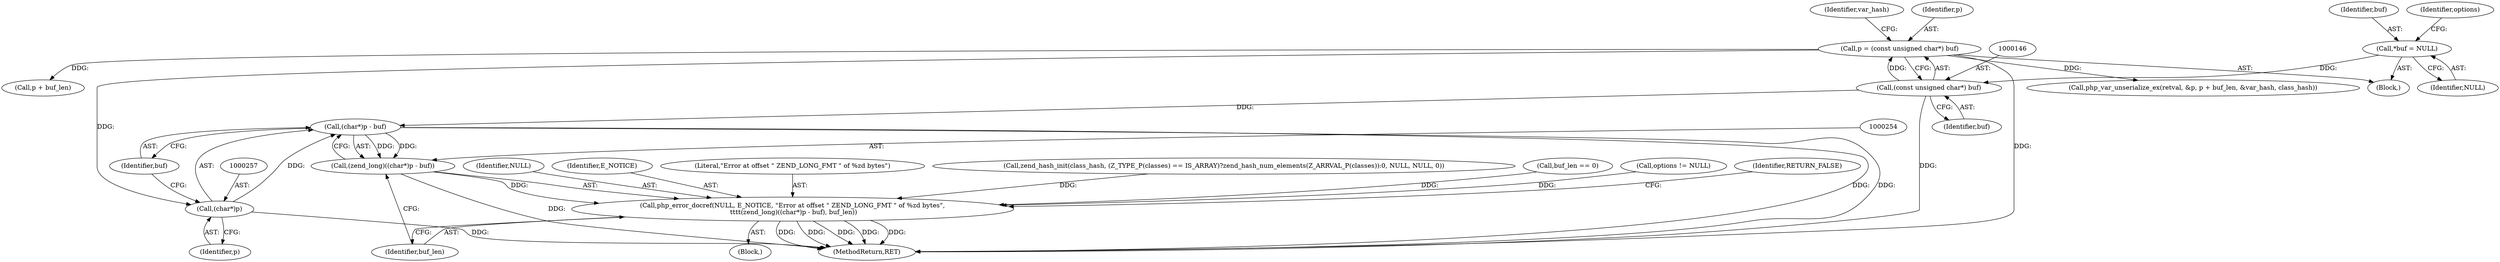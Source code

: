 digraph "0_php-src_b2af4e8868726a040234de113436c6e4f6372d17@pointer" {
"1000255" [label="(Call,(char*)p - buf)"];
"1000256" [label="(Call,(char*)p)"];
"1000143" [label="(Call,p = (const unsigned char*) buf)"];
"1000145" [label="(Call,(const unsigned char*) buf)"];
"1000104" [label="(Call,*buf = NULL)"];
"1000253" [label="(Call,(zend_long)((char*)p - buf))"];
"1000249" [label="(Call,php_error_docref(NULL, E_NOTICE, \"Error at offset \" ZEND_LONG_FMT \" of %zd bytes\",\n \t\t\t\t(zend_long)((char*)p - buf), buf_len))"];
"1000104" [label="(Call,*buf = NULL)"];
"1000105" [label="(Identifier,buf)"];
"1000259" [label="(Identifier,buf)"];
"1000145" [label="(Call,(const unsigned char*) buf)"];
"1000143" [label="(Call,p = (const unsigned char*) buf)"];
"1000179" [label="(Call,zend_hash_init(class_hash, (Z_TYPE_P(classes) == IS_ARRAY)?zend_hash_num_elements(Z_ARRVAL_P(classes)):0, NULL, NULL, 0))"];
"1000256" [label="(Call,(char*)p)"];
"1000255" [label="(Call,(char*)p - buf)"];
"1000249" [label="(Call,php_error_docref(NULL, E_NOTICE, \"Error at offset \" ZEND_LONG_FMT \" of %zd bytes\",\n \t\t\t\t(zend_long)((char*)p - buf), buf_len))"];
"1000138" [label="(Call,buf_len == 0)"];
"1000258" [label="(Identifier,p)"];
"1000224" [label="(Call,php_var_unserialize_ex(retval, &p, p + buf_len, &var_hash, class_hash))"];
"1000253" [label="(Call,(zend_long)((char*)p - buf))"];
"1000147" [label="(Identifier,buf)"];
"1000151" [label="(Call,options != NULL)"];
"1000106" [label="(Identifier,NULL)"];
"1000261" [label="(Identifier,RETURN_FALSE)"];
"1000260" [label="(Identifier,buf_len)"];
"1000250" [label="(Identifier,NULL)"];
"1000149" [label="(Identifier,var_hash)"];
"1000248" [label="(Block,)"];
"1000102" [label="(Block,)"];
"1000112" [label="(Identifier,options)"];
"1000274" [label="(MethodReturn,RET)"];
"1000251" [label="(Identifier,E_NOTICE)"];
"1000252" [label="(Literal,\"Error at offset \" ZEND_LONG_FMT \" of %zd bytes\")"];
"1000144" [label="(Identifier,p)"];
"1000228" [label="(Call,p + buf_len)"];
"1000255" -> "1000253"  [label="AST: "];
"1000255" -> "1000259"  [label="CFG: "];
"1000256" -> "1000255"  [label="AST: "];
"1000259" -> "1000255"  [label="AST: "];
"1000253" -> "1000255"  [label="CFG: "];
"1000255" -> "1000274"  [label="DDG: "];
"1000255" -> "1000274"  [label="DDG: "];
"1000255" -> "1000253"  [label="DDG: "];
"1000255" -> "1000253"  [label="DDG: "];
"1000256" -> "1000255"  [label="DDG: "];
"1000145" -> "1000255"  [label="DDG: "];
"1000256" -> "1000258"  [label="CFG: "];
"1000257" -> "1000256"  [label="AST: "];
"1000258" -> "1000256"  [label="AST: "];
"1000259" -> "1000256"  [label="CFG: "];
"1000256" -> "1000274"  [label="DDG: "];
"1000143" -> "1000256"  [label="DDG: "];
"1000143" -> "1000102"  [label="AST: "];
"1000143" -> "1000145"  [label="CFG: "];
"1000144" -> "1000143"  [label="AST: "];
"1000145" -> "1000143"  [label="AST: "];
"1000149" -> "1000143"  [label="CFG: "];
"1000143" -> "1000274"  [label="DDG: "];
"1000145" -> "1000143"  [label="DDG: "];
"1000143" -> "1000224"  [label="DDG: "];
"1000143" -> "1000228"  [label="DDG: "];
"1000145" -> "1000147"  [label="CFG: "];
"1000146" -> "1000145"  [label="AST: "];
"1000147" -> "1000145"  [label="AST: "];
"1000145" -> "1000274"  [label="DDG: "];
"1000104" -> "1000145"  [label="DDG: "];
"1000104" -> "1000102"  [label="AST: "];
"1000104" -> "1000106"  [label="CFG: "];
"1000105" -> "1000104"  [label="AST: "];
"1000106" -> "1000104"  [label="AST: "];
"1000112" -> "1000104"  [label="CFG: "];
"1000253" -> "1000249"  [label="AST: "];
"1000254" -> "1000253"  [label="AST: "];
"1000260" -> "1000253"  [label="CFG: "];
"1000253" -> "1000274"  [label="DDG: "];
"1000253" -> "1000249"  [label="DDG: "];
"1000249" -> "1000248"  [label="AST: "];
"1000249" -> "1000260"  [label="CFG: "];
"1000250" -> "1000249"  [label="AST: "];
"1000251" -> "1000249"  [label="AST: "];
"1000252" -> "1000249"  [label="AST: "];
"1000260" -> "1000249"  [label="AST: "];
"1000261" -> "1000249"  [label="CFG: "];
"1000249" -> "1000274"  [label="DDG: "];
"1000249" -> "1000274"  [label="DDG: "];
"1000249" -> "1000274"  [label="DDG: "];
"1000249" -> "1000274"  [label="DDG: "];
"1000249" -> "1000274"  [label="DDG: "];
"1000179" -> "1000249"  [label="DDG: "];
"1000151" -> "1000249"  [label="DDG: "];
"1000138" -> "1000249"  [label="DDG: "];
}
